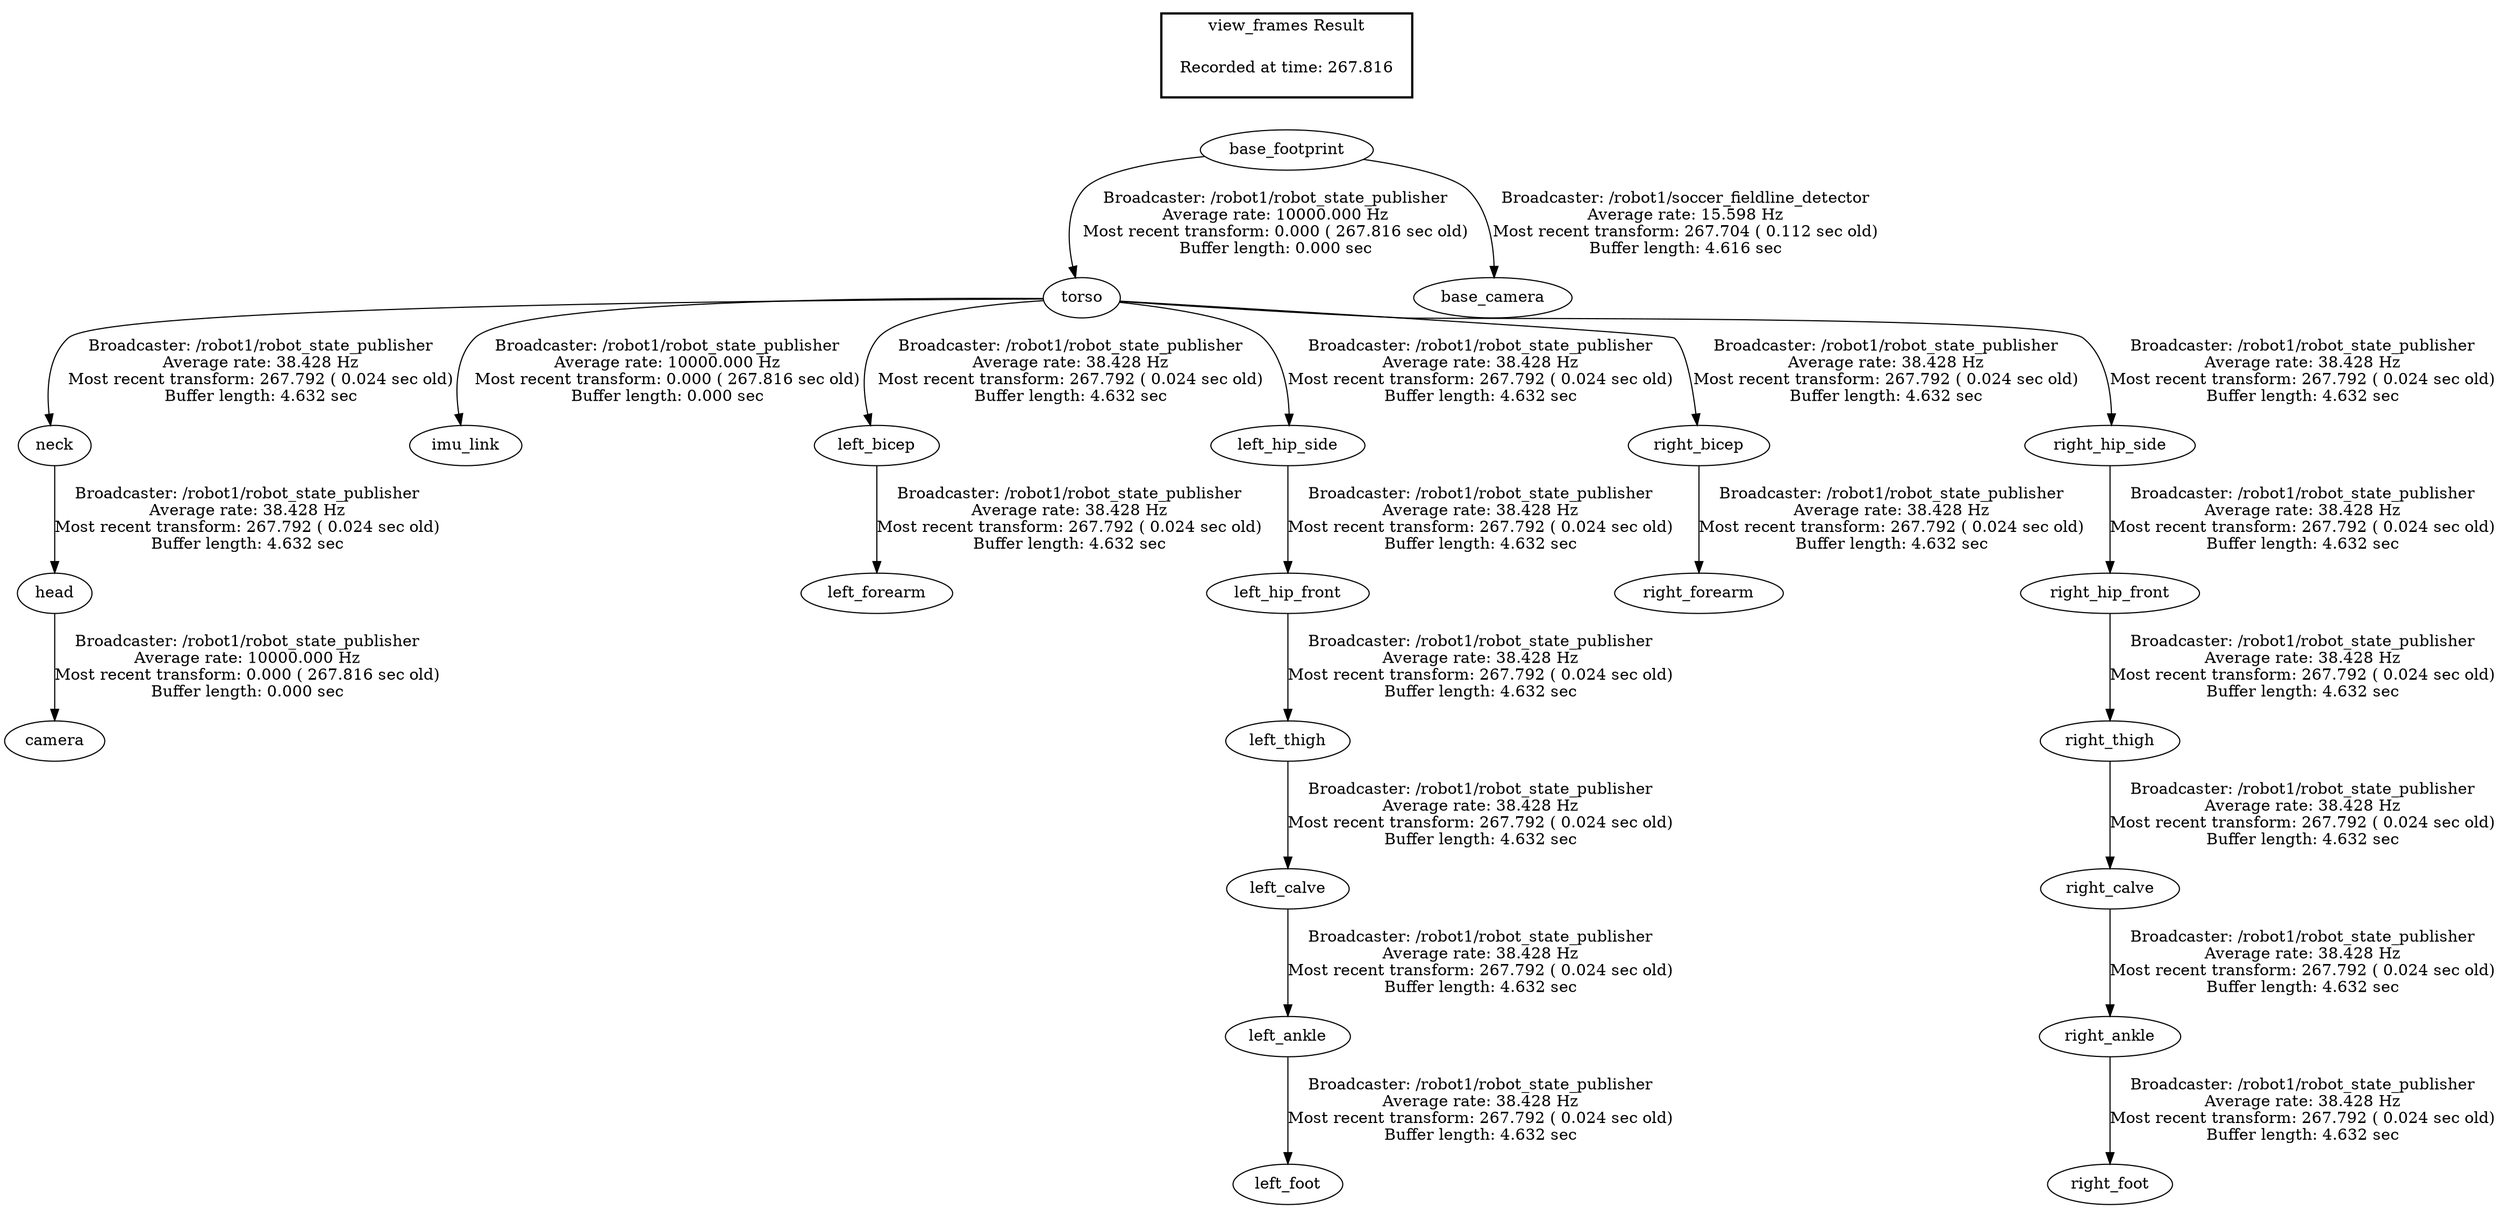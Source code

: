 digraph G {
"base_footprint" -> "torso"[label="Broadcaster: /robot1/robot_state_publisher\nAverage rate: 10000.000 Hz\nMost recent transform: 0.000 ( 267.816 sec old)\nBuffer length: 0.000 sec\n"];
"head" -> "camera"[label="Broadcaster: /robot1/robot_state_publisher\nAverage rate: 10000.000 Hz\nMost recent transform: 0.000 ( 267.816 sec old)\nBuffer length: 0.000 sec\n"];
"neck" -> "head"[label="Broadcaster: /robot1/robot_state_publisher\nAverage rate: 38.428 Hz\nMost recent transform: 267.792 ( 0.024 sec old)\nBuffer length: 4.632 sec\n"];
"torso" -> "imu_link"[label="Broadcaster: /robot1/robot_state_publisher\nAverage rate: 10000.000 Hz\nMost recent transform: 0.000 ( 267.816 sec old)\nBuffer length: 0.000 sec\n"];
"torso" -> "neck"[label="Broadcaster: /robot1/robot_state_publisher\nAverage rate: 38.428 Hz\nMost recent transform: 267.792 ( 0.024 sec old)\nBuffer length: 4.632 sec\n"];
"torso" -> "left_bicep"[label="Broadcaster: /robot1/robot_state_publisher\nAverage rate: 38.428 Hz\nMost recent transform: 267.792 ( 0.024 sec old)\nBuffer length: 4.632 sec\n"];
"left_bicep" -> "left_forearm"[label="Broadcaster: /robot1/robot_state_publisher\nAverage rate: 38.428 Hz\nMost recent transform: 267.792 ( 0.024 sec old)\nBuffer length: 4.632 sec\n"];
"torso" -> "left_hip_side"[label="Broadcaster: /robot1/robot_state_publisher\nAverage rate: 38.428 Hz\nMost recent transform: 267.792 ( 0.024 sec old)\nBuffer length: 4.632 sec\n"];
"left_hip_side" -> "left_hip_front"[label="Broadcaster: /robot1/robot_state_publisher\nAverage rate: 38.428 Hz\nMost recent transform: 267.792 ( 0.024 sec old)\nBuffer length: 4.632 sec\n"];
"left_hip_front" -> "left_thigh"[label="Broadcaster: /robot1/robot_state_publisher\nAverage rate: 38.428 Hz\nMost recent transform: 267.792 ( 0.024 sec old)\nBuffer length: 4.632 sec\n"];
"left_thigh" -> "left_calve"[label="Broadcaster: /robot1/robot_state_publisher\nAverage rate: 38.428 Hz\nMost recent transform: 267.792 ( 0.024 sec old)\nBuffer length: 4.632 sec\n"];
"left_calve" -> "left_ankle"[label="Broadcaster: /robot1/robot_state_publisher\nAverage rate: 38.428 Hz\nMost recent transform: 267.792 ( 0.024 sec old)\nBuffer length: 4.632 sec\n"];
"left_ankle" -> "left_foot"[label="Broadcaster: /robot1/robot_state_publisher\nAverage rate: 38.428 Hz\nMost recent transform: 267.792 ( 0.024 sec old)\nBuffer length: 4.632 sec\n"];
"torso" -> "right_bicep"[label="Broadcaster: /robot1/robot_state_publisher\nAverage rate: 38.428 Hz\nMost recent transform: 267.792 ( 0.024 sec old)\nBuffer length: 4.632 sec\n"];
"right_bicep" -> "right_forearm"[label="Broadcaster: /robot1/robot_state_publisher\nAverage rate: 38.428 Hz\nMost recent transform: 267.792 ( 0.024 sec old)\nBuffer length: 4.632 sec\n"];
"torso" -> "right_hip_side"[label="Broadcaster: /robot1/robot_state_publisher\nAverage rate: 38.428 Hz\nMost recent transform: 267.792 ( 0.024 sec old)\nBuffer length: 4.632 sec\n"];
"right_hip_side" -> "right_hip_front"[label="Broadcaster: /robot1/robot_state_publisher\nAverage rate: 38.428 Hz\nMost recent transform: 267.792 ( 0.024 sec old)\nBuffer length: 4.632 sec\n"];
"right_hip_front" -> "right_thigh"[label="Broadcaster: /robot1/robot_state_publisher\nAverage rate: 38.428 Hz\nMost recent transform: 267.792 ( 0.024 sec old)\nBuffer length: 4.632 sec\n"];
"right_thigh" -> "right_calve"[label="Broadcaster: /robot1/robot_state_publisher\nAverage rate: 38.428 Hz\nMost recent transform: 267.792 ( 0.024 sec old)\nBuffer length: 4.632 sec\n"];
"right_calve" -> "right_ankle"[label="Broadcaster: /robot1/robot_state_publisher\nAverage rate: 38.428 Hz\nMost recent transform: 267.792 ( 0.024 sec old)\nBuffer length: 4.632 sec\n"];
"right_ankle" -> "right_foot"[label="Broadcaster: /robot1/robot_state_publisher\nAverage rate: 38.428 Hz\nMost recent transform: 267.792 ( 0.024 sec old)\nBuffer length: 4.632 sec\n"];
"base_footprint" -> "base_camera"[label="Broadcaster: /robot1/soccer_fieldline_detector\nAverage rate: 15.598 Hz\nMost recent transform: 267.704 ( 0.112 sec old)\nBuffer length: 4.616 sec\n"];
edge [style=invis];
 subgraph cluster_legend { style=bold; color=black; label ="view_frames Result";
"Recorded at time: 267.816"[ shape=plaintext ] ;
 }->"base_footprint";
}